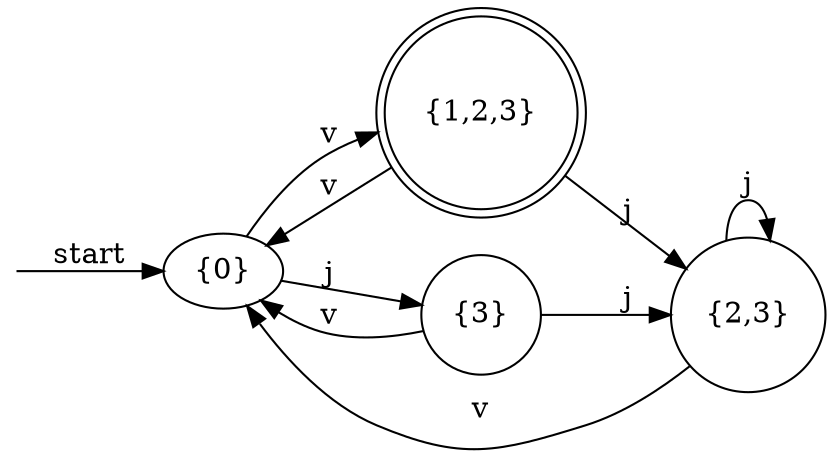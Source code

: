 digraph dfa {
    rankdir = LR;
    __start [style = invis, shape = point];
    __start -> "{0}" [ label = "start" ];
    node [shape = doublecircle]; "{1,2,3}"
    node [shape = circle];
    "{0}" -> "{1,2,3}" [ label = "v" ];
    "{0}" -> "{3}" [ label = "j" ];
    "{1,2,3}" -> "{0}" [ label = "v" ];
    "{1,2,3}" -> "{2,3}" [ label = "j" ];
    "{3}" -> "{0}" [ label = "v" ];
    "{3}" -> "{2,3}" [ label = "j" ];
    "{2,3}" -> "{0}" [ label = "v" ];
    "{2,3}" -> "{2,3}" [ label = "j" ];
}
